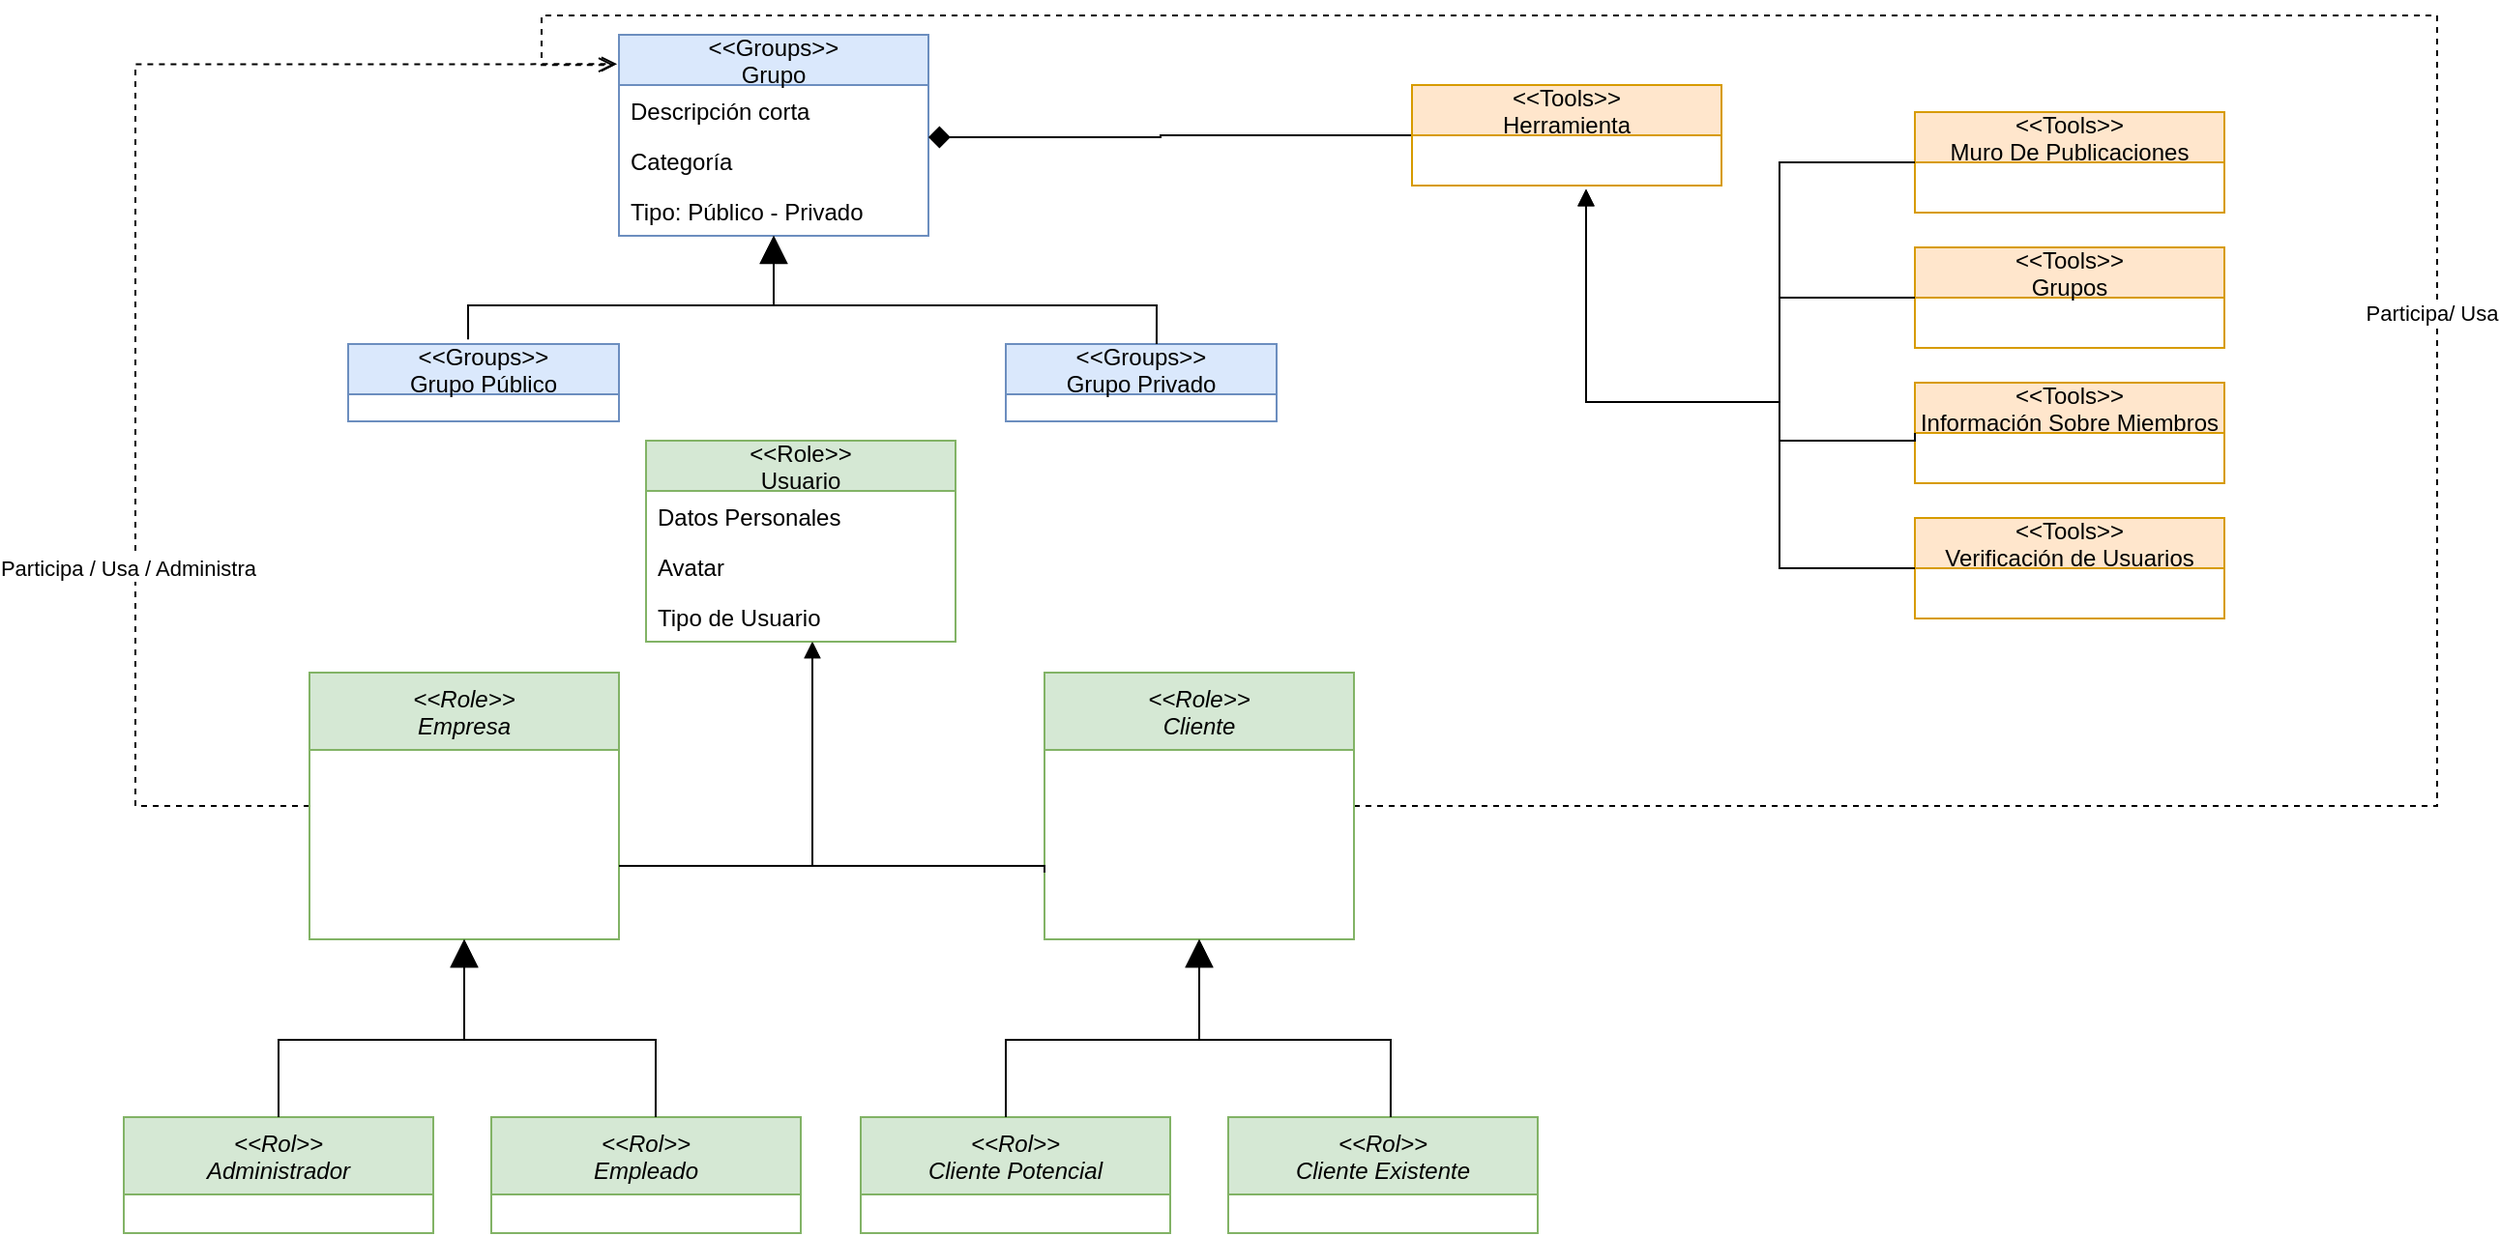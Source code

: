 <mxfile version="16.1.4" type="device"><diagram id="_8Q4Lbl-r4wjHXjRX0WJ" name="VF"><mxGraphModel dx="1278" dy="-630" grid="1" gridSize="10" guides="1" tooltips="1" connect="1" arrows="1" fold="1" page="1" pageScale="1" pageWidth="827" pageHeight="1169" math="0" shadow="0"><root><mxCell id="bmv6Fa4JP-I-iDxrBloH-0"/><mxCell id="bmv6Fa4JP-I-iDxrBloH-1" parent="bmv6Fa4JP-I-iDxrBloH-0"/><mxCell id="qVa_eKa3MDyUuOuKFVLD-20" style="edgeStyle=orthogonalEdgeStyle;rounded=0;orthogonalLoop=1;jettySize=auto;html=1;exitX=1;exitY=0.5;exitDx=0;exitDy=0;endArrow=open;endFill=0;startSize=6;endSize=6;strokeWidth=1;entryX=-0.015;entryY=0.15;entryDx=0;entryDy=0;entryPerimeter=0;dashed=1;" parent="bmv6Fa4JP-I-iDxrBloH-1" source="-S6ZU3i3btoDSI0ObSFn-0" target="bmv6Fa4JP-I-iDxrBloH-2" edge="1"><mxGeometry relative="1" as="geometry"><mxPoint x="320" y="1210" as="targetPoint"/><Array as="points"><mxPoint x="1260" y="1599"/><mxPoint x="1260" y="1190"/><mxPoint x="280" y="1190"/><mxPoint x="280" y="1216"/></Array></mxGeometry></mxCell><mxCell id="qVa_eKa3MDyUuOuKFVLD-21" value="Participa/ Usa" style="edgeLabel;html=1;align=center;verticalAlign=middle;resizable=0;points=[];" parent="qVa_eKa3MDyUuOuKFVLD-20" vertex="1" connectable="0"><mxGeometry x="-0.19" y="3" relative="1" as="geometry"><mxPoint as="offset"/></mxGeometry></mxCell><mxCell id="bmv6Fa4JP-I-iDxrBloH-2" value="&lt;&lt;Groups&gt;&gt;&#10;Grupo" style="swimlane;fontStyle=0;childLayout=stackLayout;horizontal=1;startSize=26;fillColor=#dae8fc;horizontalStack=0;resizeParent=1;resizeParentMax=0;resizeLast=0;collapsible=1;marginBottom=0;strokeColor=#6c8ebf;" parent="bmv6Fa4JP-I-iDxrBloH-1" vertex="1"><mxGeometry x="320" y="1200" width="160" height="104" as="geometry"/></mxCell><mxCell id="bmv6Fa4JP-I-iDxrBloH-3" value="Descripción corta" style="text;strokeColor=none;fillColor=none;align=left;verticalAlign=top;spacingLeft=4;spacingRight=4;overflow=hidden;rotatable=0;points=[[0,0.5],[1,0.5]];portConstraint=eastwest;" parent="bmv6Fa4JP-I-iDxrBloH-2" vertex="1"><mxGeometry y="26" width="160" height="26" as="geometry"/></mxCell><mxCell id="bmv6Fa4JP-I-iDxrBloH-4" value="Categoría" style="text;strokeColor=none;fillColor=none;align=left;verticalAlign=top;spacingLeft=4;spacingRight=4;overflow=hidden;rotatable=0;points=[[0,0.5],[1,0.5]];portConstraint=eastwest;" parent="bmv6Fa4JP-I-iDxrBloH-2" vertex="1"><mxGeometry y="52" width="160" height="26" as="geometry"/></mxCell><mxCell id="bmv6Fa4JP-I-iDxrBloH-5" value="Tipo: Público - Privado" style="text;strokeColor=none;fillColor=none;align=left;verticalAlign=top;spacingLeft=4;spacingRight=4;overflow=hidden;rotatable=0;points=[[0,0.5],[1,0.5]];portConstraint=eastwest;" parent="bmv6Fa4JP-I-iDxrBloH-2" vertex="1"><mxGeometry y="78" width="160" height="26" as="geometry"/></mxCell><mxCell id="bmv6Fa4JP-I-iDxrBloH-14" style="edgeStyle=orthogonalEdgeStyle;rounded=0;orthogonalLoop=1;jettySize=auto;html=1;exitX=0.5;exitY=1;exitDx=0;exitDy=0;" parent="bmv6Fa4JP-I-iDxrBloH-1" source="bmv6Fa4JP-I-iDxrBloH-6" edge="1"><mxGeometry relative="1" as="geometry"><mxPoint x="590" y="1400" as="targetPoint"/></mxGeometry></mxCell><mxCell id="bmv6Fa4JP-I-iDxrBloH-6" value="&lt;&lt;Groups&gt;&gt;&#10;Grupo Privado" style="swimlane;fontStyle=0;childLayout=stackLayout;horizontal=1;startSize=26;fillColor=#dae8fc;horizontalStack=0;resizeParent=1;resizeParentMax=0;resizeLast=0;collapsible=1;marginBottom=0;strokeColor=#6c8ebf;" parent="bmv6Fa4JP-I-iDxrBloH-1" vertex="1"><mxGeometry x="520" y="1360" width="140" height="40" as="geometry"/></mxCell><mxCell id="bmv6Fa4JP-I-iDxrBloH-10" value="&lt;&lt;Groups&gt;&gt;&#10;Grupo Público" style="swimlane;fontStyle=0;childLayout=stackLayout;horizontal=1;startSize=26;fillColor=#dae8fc;horizontalStack=0;resizeParent=1;resizeParentMax=0;resizeLast=0;collapsible=1;marginBottom=0;strokeColor=#6c8ebf;" parent="bmv6Fa4JP-I-iDxrBloH-1" vertex="1"><mxGeometry x="180" y="1360" width="140" height="40" as="geometry"/></mxCell><mxCell id="bmv6Fa4JP-I-iDxrBloH-16" value="" style="endArrow=block;endFill=1;endSize=12;html=1;rounded=0;exitX=0.443;exitY=-0.06;exitDx=0;exitDy=0;exitPerimeter=0;entryX=0.5;entryY=0.995;entryDx=0;entryDy=0;entryPerimeter=0;" parent="bmv6Fa4JP-I-iDxrBloH-1" source="bmv6Fa4JP-I-iDxrBloH-10" target="bmv6Fa4JP-I-iDxrBloH-5" edge="1"><mxGeometry width="160" relative="1" as="geometry"><mxPoint x="330" y="1320" as="sourcePoint"/><mxPoint x="450" y="1360" as="targetPoint"/><Array as="points"><mxPoint x="242" y="1340"/><mxPoint x="400" y="1340"/></Array></mxGeometry></mxCell><mxCell id="bmv6Fa4JP-I-iDxrBloH-17" value="" style="endArrow=block;endFill=1;endSize=12;html=1;rounded=0;exitX=0.557;exitY=0;exitDx=0;exitDy=0;exitPerimeter=0;entryX=0.5;entryY=1;entryDx=0;entryDy=0;" parent="bmv6Fa4JP-I-iDxrBloH-1" source="bmv6Fa4JP-I-iDxrBloH-6" target="bmv6Fa4JP-I-iDxrBloH-2" edge="1"><mxGeometry width="160" relative="1" as="geometry"><mxPoint x="252.02" y="1367.6" as="sourcePoint"/><mxPoint x="400" y="1350" as="targetPoint"/><Array as="points"><mxPoint x="598" y="1340"/><mxPoint x="400" y="1340"/></Array></mxGeometry></mxCell><mxCell id="BYpi23xJ5ZyYcc6-0B0t-0" style="edgeStyle=orthogonalEdgeStyle;rounded=0;orthogonalLoop=1;jettySize=auto;html=1;exitX=0;exitY=0.5;exitDx=0;exitDy=0;endArrow=diamond;endFill=1;entryX=1;entryY=0.038;entryDx=0;entryDy=0;entryPerimeter=0;strokeWidth=1;endSize=9;startSize=9;" parent="bmv6Fa4JP-I-iDxrBloH-1" source="bmv6Fa4JP-I-iDxrBloH-18" target="bmv6Fa4JP-I-iDxrBloH-4" edge="1"><mxGeometry relative="1" as="geometry"><mxPoint x="500" y="1253" as="targetPoint"/><Array as="points"><mxPoint x="600" y="1253"/></Array></mxGeometry></mxCell><mxCell id="bmv6Fa4JP-I-iDxrBloH-18" value="&lt;&lt;Tools&gt;&gt;&#10;Herramienta" style="swimlane;fontStyle=0;childLayout=stackLayout;horizontal=1;startSize=26;fillColor=#ffe6cc;horizontalStack=0;resizeParent=1;resizeParentMax=0;resizeLast=0;collapsible=1;marginBottom=0;strokeColor=#d79b00;" parent="bmv6Fa4JP-I-iDxrBloH-1" vertex="1"><mxGeometry x="730" y="1226" width="160" height="52" as="geometry"/></mxCell><mxCell id="-S6ZU3i3btoDSI0ObSFn-0" value="&lt;&lt;Role&gt;&gt;&#10;Cliente" style="swimlane;fontStyle=2;align=center;verticalAlign=top;childLayout=stackLayout;horizontal=1;startSize=40;horizontalStack=0;resizeParent=1;resizeLast=0;collapsible=1;marginBottom=0;rounded=0;shadow=0;strokeWidth=1;fillColor=#d5e8d4;strokeColor=#82b366;" parent="bmv6Fa4JP-I-iDxrBloH-1" vertex="1"><mxGeometry x="540" y="1530" width="160" height="138" as="geometry"><mxRectangle x="230" y="140" width="160" height="26" as="alternateBounds"/></mxGeometry></mxCell><mxCell id="Muya8iTcrFGhUfHhh8ug-0" style="edgeStyle=orthogonalEdgeStyle;rounded=0;orthogonalLoop=1;jettySize=auto;html=1;entryX=-0.006;entryY=0.146;entryDx=0;entryDy=0;entryPerimeter=0;endArrow=open;endFill=0;startSize=6;endSize=6;strokeWidth=1;dashed=1;" parent="bmv6Fa4JP-I-iDxrBloH-1" source="-S6ZU3i3btoDSI0ObSFn-3" target="bmv6Fa4JP-I-iDxrBloH-2" edge="1"><mxGeometry relative="1" as="geometry"><Array as="points"><mxPoint x="70" y="1215"/></Array></mxGeometry></mxCell><mxCell id="Muya8iTcrFGhUfHhh8ug-1" value="Participa / Usa / Administra" style="edgeLabel;html=1;align=center;verticalAlign=middle;resizable=0;points=[];" parent="Muya8iTcrFGhUfHhh8ug-0" vertex="1" connectable="0"><mxGeometry x="-0.41" y="4" relative="1" as="geometry"><mxPoint as="offset"/></mxGeometry></mxCell><mxCell id="-S6ZU3i3btoDSI0ObSFn-3" value="&lt;&lt;Role&gt;&gt;&#10;Empresa" style="swimlane;fontStyle=2;align=center;verticalAlign=top;childLayout=stackLayout;horizontal=1;startSize=40;horizontalStack=0;resizeParent=1;resizeLast=0;collapsible=1;marginBottom=0;rounded=0;shadow=0;strokeWidth=1;fillColor=#d5e8d4;strokeColor=#82b366;" parent="bmv6Fa4JP-I-iDxrBloH-1" vertex="1"><mxGeometry x="160" y="1530" width="160" height="138" as="geometry"><mxRectangle x="230" y="140" width="160" height="26" as="alternateBounds"/></mxGeometry></mxCell><mxCell id="qVa_eKa3MDyUuOuKFVLD-0" value="&lt;&lt;Rol&gt;&gt;&#10;Administrador" style="swimlane;fontStyle=2;align=center;verticalAlign=top;childLayout=stackLayout;horizontal=1;startSize=40;horizontalStack=0;resizeParent=1;resizeLast=0;collapsible=1;marginBottom=0;rounded=0;shadow=0;strokeWidth=1;fillColor=#d5e8d4;strokeColor=#82b366;" parent="bmv6Fa4JP-I-iDxrBloH-1" vertex="1"><mxGeometry x="64" y="1760" width="160" height="60" as="geometry"><mxRectangle x="230" y="140" width="160" height="26" as="alternateBounds"/></mxGeometry></mxCell><mxCell id="qVa_eKa3MDyUuOuKFVLD-1" value="&lt;&lt;Rol&gt;&gt;&#10;Empleado" style="swimlane;fontStyle=2;align=center;verticalAlign=top;childLayout=stackLayout;horizontal=1;startSize=40;horizontalStack=0;resizeParent=1;resizeLast=0;collapsible=1;marginBottom=0;rounded=0;shadow=0;strokeWidth=1;fillColor=#d5e8d4;strokeColor=#82b366;" parent="bmv6Fa4JP-I-iDxrBloH-1" vertex="1"><mxGeometry x="254" y="1760" width="160" height="60" as="geometry"><mxRectangle x="230" y="140" width="160" height="26" as="alternateBounds"/></mxGeometry></mxCell><mxCell id="qVa_eKa3MDyUuOuKFVLD-2" value="&lt;&lt;Rol&gt;&gt;&#10;Cliente Potencial" style="swimlane;fontStyle=2;align=center;verticalAlign=top;childLayout=stackLayout;horizontal=1;startSize=40;horizontalStack=0;resizeParent=1;resizeLast=0;collapsible=1;marginBottom=0;rounded=0;shadow=0;strokeWidth=1;fillColor=#d5e8d4;strokeColor=#82b366;" parent="bmv6Fa4JP-I-iDxrBloH-1" vertex="1"><mxGeometry x="445" y="1760" width="160" height="60" as="geometry"><mxRectangle x="230" y="140" width="160" height="26" as="alternateBounds"/></mxGeometry></mxCell><mxCell id="qVa_eKa3MDyUuOuKFVLD-3" value="&lt;&lt;Rol&gt;&gt;&#10;Cliente Existente" style="swimlane;fontStyle=2;align=center;verticalAlign=top;childLayout=stackLayout;horizontal=1;startSize=40;horizontalStack=0;resizeParent=1;resizeLast=0;collapsible=1;marginBottom=0;rounded=0;shadow=0;strokeWidth=1;fillColor=#d5e8d4;strokeColor=#82b366;" parent="bmv6Fa4JP-I-iDxrBloH-1" vertex="1"><mxGeometry x="635" y="1760" width="160" height="60" as="geometry"><mxRectangle x="230" y="140" width="160" height="26" as="alternateBounds"/></mxGeometry></mxCell><mxCell id="qVa_eKa3MDyUuOuKFVLD-5" value="" style="endArrow=block;endFill=1;endSize=12;html=1;rounded=0;exitX=0.557;exitY=0;exitDx=0;exitDy=0;exitPerimeter=0;entryX=0.5;entryY=1;entryDx=0;entryDy=0;" parent="bmv6Fa4JP-I-iDxrBloH-1" target="-S6ZU3i3btoDSI0ObSFn-0" edge="1"><mxGeometry width="160" relative="1" as="geometry"><mxPoint x="718.98" y="1760" as="sourcePoint"/><mxPoint x="521" y="1704" as="targetPoint"/><Array as="points"><mxPoint x="719" y="1720"/><mxPoint x="620" y="1720"/></Array></mxGeometry></mxCell><mxCell id="qVa_eKa3MDyUuOuKFVLD-6" value="" style="endArrow=block;endFill=1;endSize=12;html=1;rounded=0;exitX=0.5;exitY=0;exitDx=0;exitDy=0;entryX=0.5;entryY=1;entryDx=0;entryDy=0;" parent="bmv6Fa4JP-I-iDxrBloH-1" source="qVa_eKa3MDyUuOuKFVLD-0" edge="1"><mxGeometry width="160" relative="1" as="geometry"><mxPoint x="338.98" y="1760" as="sourcePoint"/><mxPoint x="240" y="1668" as="targetPoint"/><Array as="points"><mxPoint x="144" y="1720"/><mxPoint x="240" y="1720"/></Array></mxGeometry></mxCell><mxCell id="qVa_eKa3MDyUuOuKFVLD-7" value="" style="endArrow=block;endFill=1;endSize=12;html=1;rounded=0;entryX=0.5;entryY=1;entryDx=0;entryDy=0;" parent="bmv6Fa4JP-I-iDxrBloH-1" edge="1"><mxGeometry width="160" relative="1" as="geometry"><mxPoint x="520" y="1760" as="sourcePoint"/><mxPoint x="620" y="1668" as="targetPoint"/><Array as="points"><mxPoint x="520" y="1720"/><mxPoint x="620" y="1720"/></Array></mxGeometry></mxCell><mxCell id="qVa_eKa3MDyUuOuKFVLD-8" value="" style="endArrow=block;endFill=1;endSize=12;html=1;rounded=0;exitX=0.557;exitY=0;exitDx=0;exitDy=0;exitPerimeter=0;entryX=0.5;entryY=1;entryDx=0;entryDy=0;" parent="bmv6Fa4JP-I-iDxrBloH-1" edge="1"><mxGeometry width="160" relative="1" as="geometry"><mxPoint x="338.98" y="1760" as="sourcePoint"/><mxPoint x="240" y="1668" as="targetPoint"/><Array as="points"><mxPoint x="339" y="1720"/><mxPoint x="240" y="1720"/></Array></mxGeometry></mxCell><mxCell id="qVa_eKa3MDyUuOuKFVLD-18" style="edgeStyle=orthogonalEdgeStyle;rounded=0;orthogonalLoop=1;jettySize=auto;html=1;endArrow=block;endFill=1;startSize=6;endSize=6;strokeWidth=1;" parent="bmv6Fa4JP-I-iDxrBloH-1" target="qVa_eKa3MDyUuOuKFVLD-11" edge="1"><mxGeometry relative="1" as="geometry"><mxPoint x="320" y="1630" as="sourcePoint"/><Array as="points"><mxPoint x="420" y="1630"/></Array></mxGeometry></mxCell><mxCell id="qVa_eKa3MDyUuOuKFVLD-11" value="&lt;&lt;Role&gt;&gt;&#10;Usuario" style="swimlane;fontStyle=0;childLayout=stackLayout;horizontal=1;startSize=26;fillColor=#d5e8d4;horizontalStack=0;resizeParent=1;resizeParentMax=0;resizeLast=0;collapsible=1;marginBottom=0;strokeColor=#82b366;" parent="bmv6Fa4JP-I-iDxrBloH-1" vertex="1"><mxGeometry x="334" y="1410" width="160" height="104" as="geometry"/></mxCell><mxCell id="qVa_eKa3MDyUuOuKFVLD-12" value="Datos Personales" style="text;strokeColor=none;fillColor=none;align=left;verticalAlign=top;spacingLeft=4;spacingRight=4;overflow=hidden;rotatable=0;points=[[0,0.5],[1,0.5]];portConstraint=eastwest;" parent="qVa_eKa3MDyUuOuKFVLD-11" vertex="1"><mxGeometry y="26" width="160" height="26" as="geometry"/></mxCell><mxCell id="qVa_eKa3MDyUuOuKFVLD-13" value="Avatar" style="text;strokeColor=none;fillColor=none;align=left;verticalAlign=top;spacingLeft=4;spacingRight=4;overflow=hidden;rotatable=0;points=[[0,0.5],[1,0.5]];portConstraint=eastwest;" parent="qVa_eKa3MDyUuOuKFVLD-11" vertex="1"><mxGeometry y="52" width="160" height="26" as="geometry"/></mxCell><mxCell id="qVa_eKa3MDyUuOuKFVLD-14" value="Tipo de Usuario" style="text;strokeColor=none;fillColor=none;align=left;verticalAlign=top;spacingLeft=4;spacingRight=4;overflow=hidden;rotatable=0;points=[[0,0.5],[1,0.5]];portConstraint=eastwest;" parent="qVa_eKa3MDyUuOuKFVLD-11" vertex="1"><mxGeometry y="78" width="160" height="26" as="geometry"/></mxCell><mxCell id="qVa_eKa3MDyUuOuKFVLD-19" style="edgeStyle=orthogonalEdgeStyle;rounded=0;orthogonalLoop=1;jettySize=auto;html=1;endArrow=block;endFill=1;startSize=6;endSize=6;strokeWidth=1;exitX=0;exitY=0.75;exitDx=0;exitDy=0;" parent="bmv6Fa4JP-I-iDxrBloH-1" source="-S6ZU3i3btoDSI0ObSFn-0" edge="1"><mxGeometry relative="1" as="geometry"><mxPoint x="420" y="1514" as="targetPoint"/><mxPoint x="320" y="1630" as="sourcePoint"/><Array as="points"><mxPoint x="540" y="1630"/><mxPoint x="420" y="1630"/></Array></mxGeometry></mxCell><mxCell id="pj3qwo0DPk7UI0Kr9jkN-0" value="&lt;&lt;Tools&gt;&gt;&#10;Muro De Publicaciones" style="swimlane;fontStyle=0;childLayout=stackLayout;horizontal=1;startSize=26;fillColor=#ffe6cc;horizontalStack=0;resizeParent=1;resizeParentMax=0;resizeLast=0;collapsible=1;marginBottom=0;strokeColor=#d79b00;" vertex="1" parent="bmv6Fa4JP-I-iDxrBloH-1"><mxGeometry x="990" y="1240" width="160" height="52" as="geometry"/></mxCell><mxCell id="pj3qwo0DPk7UI0Kr9jkN-1" value="&lt;&lt;Tools&gt;&gt;&#10;Grupos" style="swimlane;fontStyle=0;childLayout=stackLayout;horizontal=1;startSize=26;fillColor=#ffe6cc;horizontalStack=0;resizeParent=1;resizeParentMax=0;resizeLast=0;collapsible=1;marginBottom=0;strokeColor=#d79b00;" vertex="1" parent="bmv6Fa4JP-I-iDxrBloH-1"><mxGeometry x="990" y="1310" width="160" height="52" as="geometry"/></mxCell><mxCell id="pj3qwo0DPk7UI0Kr9jkN-2" value="&lt;&lt;Tools&gt;&gt;&#10;Información Sobre Miembros" style="swimlane;fontStyle=0;childLayout=stackLayout;horizontal=1;startSize=26;fillColor=#ffe6cc;horizontalStack=0;resizeParent=1;resizeParentMax=0;resizeLast=0;collapsible=1;marginBottom=0;strokeColor=#d79b00;" vertex="1" parent="bmv6Fa4JP-I-iDxrBloH-1"><mxGeometry x="990" y="1380" width="160" height="52" as="geometry"/></mxCell><mxCell id="pj3qwo0DPk7UI0Kr9jkN-3" value="&lt;&lt;Tools&gt;&gt;&#10;Verificación de Usuarios" style="swimlane;fontStyle=0;childLayout=stackLayout;horizontal=1;startSize=26;fillColor=#ffe6cc;horizontalStack=0;resizeParent=1;resizeParentMax=0;resizeLast=0;collapsible=1;marginBottom=0;strokeColor=#d79b00;" vertex="1" parent="bmv6Fa4JP-I-iDxrBloH-1"><mxGeometry x="990" y="1450" width="160" height="52" as="geometry"/></mxCell><mxCell id="pj3qwo0DPk7UI0Kr9jkN-4" style="edgeStyle=orthogonalEdgeStyle;rounded=0;orthogonalLoop=1;jettySize=auto;html=1;endArrow=block;endFill=1;startSize=6;endSize=6;strokeWidth=1;exitX=0;exitY=0.5;exitDx=0;exitDy=0;" edge="1" parent="bmv6Fa4JP-I-iDxrBloH-1" source="pj3qwo0DPk7UI0Kr9jkN-0"><mxGeometry relative="1" as="geometry"><mxPoint x="820" y="1280" as="targetPoint"/><mxPoint x="820" y="1438" as="sourcePoint"/><Array as="points"><mxPoint x="920" y="1266"/><mxPoint x="920" y="1390"/><mxPoint x="820" y="1390"/></Array></mxGeometry></mxCell><mxCell id="pj3qwo0DPk7UI0Kr9jkN-5" style="edgeStyle=orthogonalEdgeStyle;rounded=0;orthogonalLoop=1;jettySize=auto;html=1;endArrow=block;endFill=1;startSize=6;endSize=6;strokeWidth=1;exitX=0;exitY=0.5;exitDx=0;exitDy=0;" edge="1" parent="bmv6Fa4JP-I-iDxrBloH-1" source="pj3qwo0DPk7UI0Kr9jkN-1"><mxGeometry relative="1" as="geometry"><mxPoint x="820" y="1280" as="targetPoint"/><mxPoint x="1000" y="1276" as="sourcePoint"/><Array as="points"><mxPoint x="920" y="1336"/><mxPoint x="920" y="1390"/><mxPoint x="820" y="1390"/><mxPoint x="820" y="1360"/></Array></mxGeometry></mxCell><mxCell id="pj3qwo0DPk7UI0Kr9jkN-6" style="edgeStyle=orthogonalEdgeStyle;rounded=0;orthogonalLoop=1;jettySize=auto;html=1;endArrow=block;endFill=1;startSize=6;endSize=6;strokeWidth=1;exitX=0;exitY=0.5;exitDx=0;exitDy=0;" edge="1" parent="bmv6Fa4JP-I-iDxrBloH-1" source="pj3qwo0DPk7UI0Kr9jkN-2"><mxGeometry relative="1" as="geometry"><mxPoint x="820" y="1280" as="targetPoint"/><mxPoint x="965" y="1410" as="sourcePoint"/><Array as="points"><mxPoint x="990" y="1410"/><mxPoint x="920" y="1410"/><mxPoint x="920" y="1390"/><mxPoint x="820" y="1390"/></Array></mxGeometry></mxCell><mxCell id="pj3qwo0DPk7UI0Kr9jkN-7" style="edgeStyle=orthogonalEdgeStyle;rounded=0;orthogonalLoop=1;jettySize=auto;html=1;endArrow=block;endFill=1;startSize=6;endSize=6;strokeWidth=1;exitX=0;exitY=0.5;exitDx=0;exitDy=0;" edge="1" parent="bmv6Fa4JP-I-iDxrBloH-1" source="pj3qwo0DPk7UI0Kr9jkN-3"><mxGeometry relative="1" as="geometry"><mxPoint x="820" y="1280" as="targetPoint"/><mxPoint x="940" y="1432" as="sourcePoint"/><Array as="points"><mxPoint x="920" y="1476"/><mxPoint x="920" y="1390"/><mxPoint x="820" y="1390"/></Array></mxGeometry></mxCell></root></mxGraphModel></diagram></mxfile>